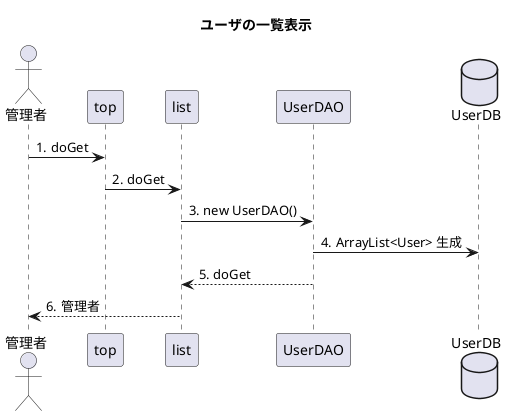 @startuml
title ユーザの一覧表示

autonumber "#."

actor 管理者
participant top
participant list
participant UserDAO
database UserDB

管理者->top:doGet
top->list:doGet
list->UserDAO:new UserDAO()
UserDAO->UserDB:ArrayList<User> 生成
UserDAO-->list:doGet
list-->管理者:管理者

@enduml